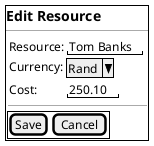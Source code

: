 @startsalt "Edit Resource"

    {+
        == Edit Resource
        ---
        {
            {
                {
                    Resource: | "Tom Banks"
                    Currency: | ^Rand^
                    Cost: | "250.10"
                }
                ---
            }
            {+
                [Save] | [Cancel]
            }
        }
    }
@endsalt